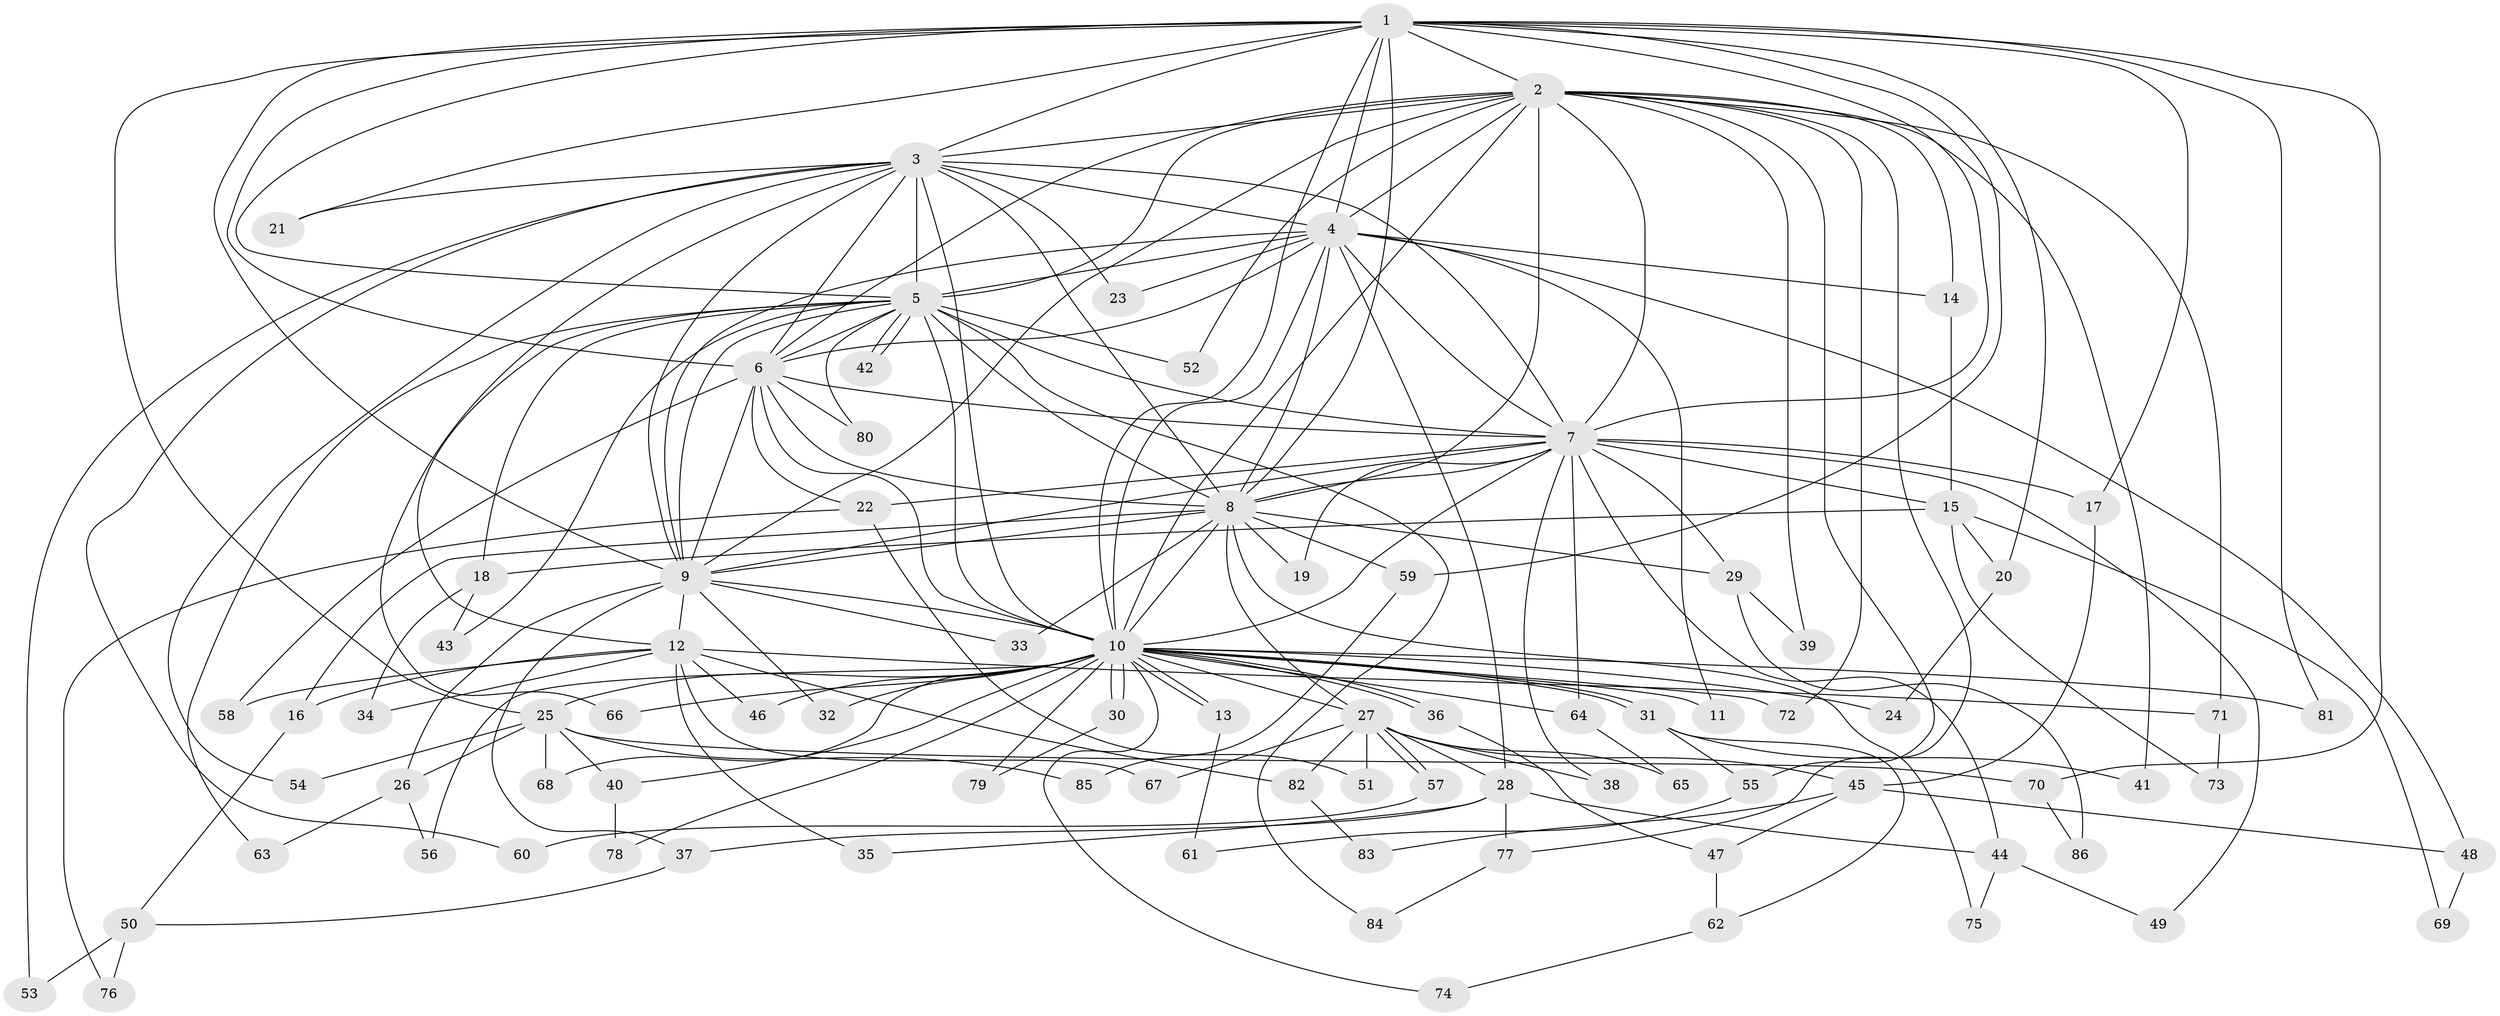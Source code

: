 // Generated by graph-tools (version 1.1) at 2025/46/03/09/25 04:46:14]
// undirected, 86 vertices, 197 edges
graph export_dot {
graph [start="1"]
  node [color=gray90,style=filled];
  1;
  2;
  3;
  4;
  5;
  6;
  7;
  8;
  9;
  10;
  11;
  12;
  13;
  14;
  15;
  16;
  17;
  18;
  19;
  20;
  21;
  22;
  23;
  24;
  25;
  26;
  27;
  28;
  29;
  30;
  31;
  32;
  33;
  34;
  35;
  36;
  37;
  38;
  39;
  40;
  41;
  42;
  43;
  44;
  45;
  46;
  47;
  48;
  49;
  50;
  51;
  52;
  53;
  54;
  55;
  56;
  57;
  58;
  59;
  60;
  61;
  62;
  63;
  64;
  65;
  66;
  67;
  68;
  69;
  70;
  71;
  72;
  73;
  74;
  75;
  76;
  77;
  78;
  79;
  80;
  81;
  82;
  83;
  84;
  85;
  86;
  1 -- 2;
  1 -- 3;
  1 -- 4;
  1 -- 5;
  1 -- 6;
  1 -- 7;
  1 -- 8;
  1 -- 9;
  1 -- 10;
  1 -- 17;
  1 -- 20;
  1 -- 21;
  1 -- 25;
  1 -- 59;
  1 -- 70;
  1 -- 81;
  2 -- 3;
  2 -- 4;
  2 -- 5;
  2 -- 6;
  2 -- 7;
  2 -- 8;
  2 -- 9;
  2 -- 10;
  2 -- 14;
  2 -- 39;
  2 -- 41;
  2 -- 52;
  2 -- 55;
  2 -- 71;
  2 -- 72;
  2 -- 77;
  3 -- 4;
  3 -- 5;
  3 -- 6;
  3 -- 7;
  3 -- 8;
  3 -- 9;
  3 -- 10;
  3 -- 21;
  3 -- 23;
  3 -- 53;
  3 -- 54;
  3 -- 60;
  3 -- 66;
  4 -- 5;
  4 -- 6;
  4 -- 7;
  4 -- 8;
  4 -- 9;
  4 -- 10;
  4 -- 11;
  4 -- 14;
  4 -- 23;
  4 -- 28;
  4 -- 48;
  5 -- 6;
  5 -- 7;
  5 -- 8;
  5 -- 9;
  5 -- 10;
  5 -- 12;
  5 -- 18;
  5 -- 42;
  5 -- 42;
  5 -- 43;
  5 -- 52;
  5 -- 63;
  5 -- 80;
  5 -- 84;
  6 -- 7;
  6 -- 8;
  6 -- 9;
  6 -- 10;
  6 -- 22;
  6 -- 58;
  6 -- 80;
  7 -- 8;
  7 -- 9;
  7 -- 10;
  7 -- 15;
  7 -- 17;
  7 -- 19;
  7 -- 22;
  7 -- 29;
  7 -- 38;
  7 -- 44;
  7 -- 49;
  7 -- 64;
  8 -- 9;
  8 -- 10;
  8 -- 16;
  8 -- 19;
  8 -- 27;
  8 -- 29;
  8 -- 33;
  8 -- 59;
  8 -- 75;
  9 -- 10;
  9 -- 12;
  9 -- 26;
  9 -- 32;
  9 -- 33;
  9 -- 37;
  10 -- 11;
  10 -- 13;
  10 -- 13;
  10 -- 24;
  10 -- 25;
  10 -- 27;
  10 -- 30;
  10 -- 30;
  10 -- 31;
  10 -- 31;
  10 -- 32;
  10 -- 36;
  10 -- 36;
  10 -- 40;
  10 -- 46;
  10 -- 56;
  10 -- 64;
  10 -- 66;
  10 -- 68;
  10 -- 72;
  10 -- 74;
  10 -- 78;
  10 -- 79;
  10 -- 81;
  12 -- 16;
  12 -- 34;
  12 -- 35;
  12 -- 46;
  12 -- 58;
  12 -- 67;
  12 -- 71;
  12 -- 82;
  13 -- 61;
  14 -- 15;
  15 -- 18;
  15 -- 20;
  15 -- 69;
  15 -- 73;
  16 -- 50;
  17 -- 45;
  18 -- 34;
  18 -- 43;
  20 -- 24;
  22 -- 51;
  22 -- 76;
  25 -- 26;
  25 -- 40;
  25 -- 54;
  25 -- 68;
  25 -- 70;
  25 -- 85;
  26 -- 56;
  26 -- 63;
  27 -- 28;
  27 -- 38;
  27 -- 45;
  27 -- 51;
  27 -- 57;
  27 -- 57;
  27 -- 65;
  27 -- 67;
  27 -- 82;
  28 -- 35;
  28 -- 37;
  28 -- 44;
  28 -- 77;
  29 -- 39;
  29 -- 86;
  30 -- 79;
  31 -- 41;
  31 -- 55;
  31 -- 62;
  36 -- 47;
  37 -- 50;
  40 -- 78;
  44 -- 49;
  44 -- 75;
  45 -- 47;
  45 -- 48;
  45 -- 83;
  47 -- 62;
  48 -- 69;
  50 -- 53;
  50 -- 76;
  55 -- 61;
  57 -- 60;
  59 -- 85;
  62 -- 74;
  64 -- 65;
  70 -- 86;
  71 -- 73;
  77 -- 84;
  82 -- 83;
}
